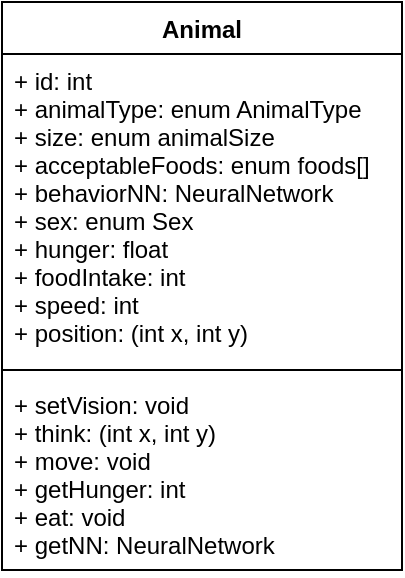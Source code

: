 <mxfile version="15.2.7" type="device"><diagram id="1cee9afd-dcdd-cf27-cb82-50d77dad4855" name="Page-1"><mxGraphModel dx="946" dy="645" grid="1" gridSize="10" guides="1" tooltips="1" connect="1" arrows="1" fold="1" page="1" pageScale="1" pageWidth="850" pageHeight="1100" math="0" shadow="0"><root><mxCell id="0"/><mxCell id="1" parent="0"/><mxCell id="hXOhFlvLGsZ-gzWMfrFC-1" value="Animal" style="swimlane;fontStyle=1;align=center;verticalAlign=top;childLayout=stackLayout;horizontal=1;startSize=26;horizontalStack=0;resizeParent=1;resizeParentMax=0;resizeLast=0;collapsible=1;marginBottom=0;" vertex="1" parent="1"><mxGeometry x="320" y="40" width="200" height="284" as="geometry"/></mxCell><mxCell id="hXOhFlvLGsZ-gzWMfrFC-2" value="+ id: int&#xa;+ animalType: enum AnimalType&#xa;+ size: enum animalSize&#xa;+ acceptableFoods: enum foods[]&#xa;+ behaviorNN: NeuralNetwork&#xa;+ sex: enum Sex&#xa;+ hunger: float&#xa;+ foodIntake: int&#xa;+ speed: int&#xa;+ position: (int x, int y)" style="text;strokeColor=none;fillColor=none;align=left;verticalAlign=top;spacingLeft=4;spacingRight=4;overflow=hidden;rotatable=0;points=[[0,0.5],[1,0.5]];portConstraint=eastwest;" vertex="1" parent="hXOhFlvLGsZ-gzWMfrFC-1"><mxGeometry y="26" width="200" height="154" as="geometry"/></mxCell><mxCell id="hXOhFlvLGsZ-gzWMfrFC-3" value="" style="line;strokeWidth=1;fillColor=none;align=left;verticalAlign=middle;spacingTop=-1;spacingLeft=3;spacingRight=3;rotatable=0;labelPosition=right;points=[];portConstraint=eastwest;" vertex="1" parent="hXOhFlvLGsZ-gzWMfrFC-1"><mxGeometry y="180" width="200" height="8" as="geometry"/></mxCell><mxCell id="hXOhFlvLGsZ-gzWMfrFC-4" value="+ setVision: void&#xa;+ think: (int x, int y)&#xa;+ move: void&#xa;+ getHunger: int&#xa;+ eat: void&#xa;+ getNN: NeuralNetwork" style="text;strokeColor=none;fillColor=none;align=left;verticalAlign=top;spacingLeft=4;spacingRight=4;overflow=hidden;rotatable=0;points=[[0,0.5],[1,0.5]];portConstraint=eastwest;" vertex="1" parent="hXOhFlvLGsZ-gzWMfrFC-1"><mxGeometry y="188" width="200" height="96" as="geometry"/></mxCell></root></mxGraphModel></diagram></mxfile>